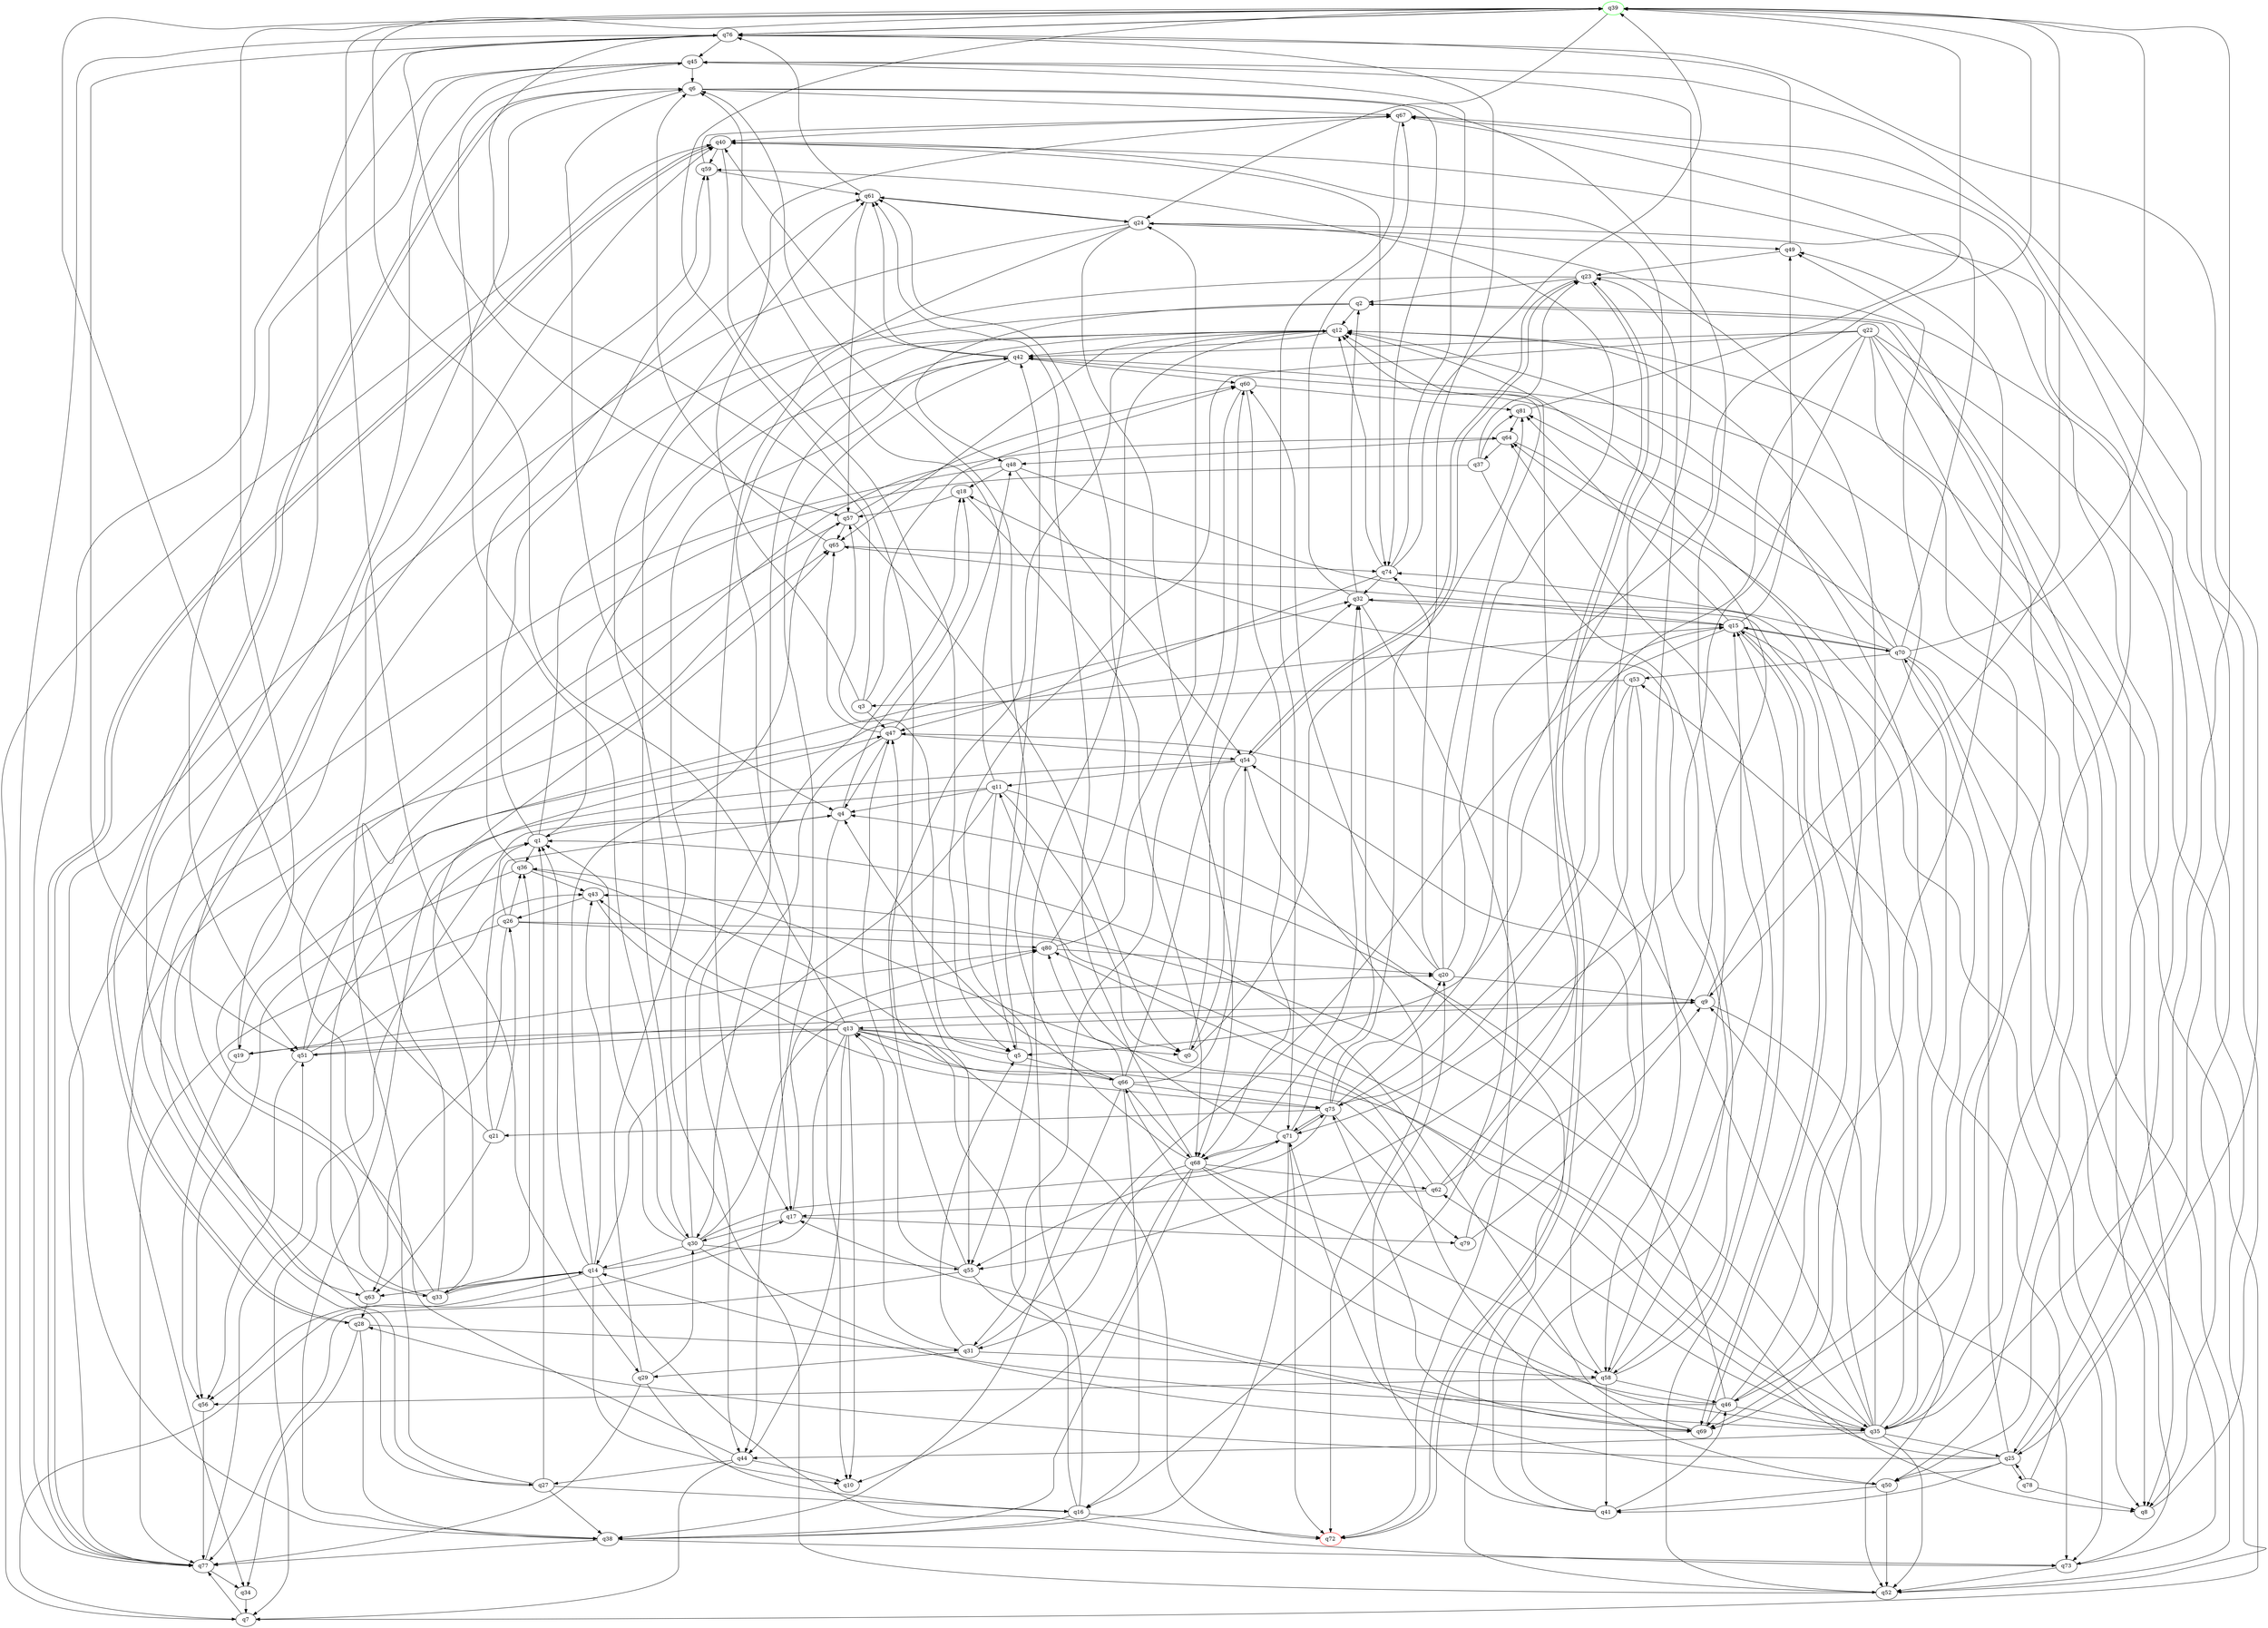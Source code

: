 digraph A{
q39 [initial=1,color=green];
q72 [final=1,color=red];
q0 -> q60;
q0 -> q81;
q1 -> q12;
q1 -> q36;
q1 -> q42;
q1 -> q59;
q2 -> q8;
q2 -> q12;
q2 -> q48;
q2 -> q63;
q3 -> q47;
q3 -> q60;
q3 -> q67;
q3 -> q76;
q4 -> q1;
q4 -> q10;
q4 -> q18;
q5 -> q42;
q5 -> q57;
q5 -> q66;
q6 -> q4;
q6 -> q28;
q6 -> q58;
q6 -> q67;
q6 -> q74;
q7 -> q40;
q7 -> q77;
q8 -> q67;
q9 -> q13;
q9 -> q49;
q9 -> q73;
q11 -> q0;
q11 -> q4;
q11 -> q5;
q11 -> q6;
q11 -> q7;
q11 -> q14;
q11 -> q52;
q12 -> q7;
q12 -> q17;
q12 -> q42;
q12 -> q44;
q12 -> q65;
q13 -> q0;
q13 -> q5;
q13 -> q7;
q13 -> q10;
q13 -> q19;
q13 -> q35;
q13 -> q39;
q13 -> q43;
q13 -> q44;
q13 -> q50;
q13 -> q51;
q14 -> q1;
q14 -> q10;
q14 -> q17;
q14 -> q33;
q14 -> q43;
q14 -> q56;
q14 -> q57;
q14 -> q63;
q14 -> q73;
q15 -> q5;
q15 -> q49;
q15 -> q65;
q15 -> q69;
q15 -> q70;
q15 -> q73;
q15 -> q81;
q16 -> q12;
q16 -> q38;
q16 -> q47;
q16 -> q72;
q17 -> q30;
q17 -> q79;
q17 -> q80;
q18 -> q57;
q18 -> q68;
q19 -> q56;
q19 -> q65;
q19 -> q80;
q20 -> q9;
q20 -> q12;
q20 -> q59;
q20 -> q60;
q20 -> q74;
q21 -> q1;
q21 -> q26;
q21 -> q39;
q21 -> q63;
q22 -> q8;
q22 -> q42;
q22 -> q50;
q22 -> q52;
q22 -> q55;
q22 -> q69;
q22 -> q71;
q22 -> q75;
q23 -> q2;
q23 -> q8;
q23 -> q17;
q23 -> q54;
q23 -> q72;
q24 -> q30;
q24 -> q38;
q24 -> q49;
q24 -> q52;
q24 -> q61;
q24 -> q68;
q25 -> q28;
q25 -> q41;
q25 -> q45;
q25 -> q50;
q25 -> q70;
q25 -> q78;
q25 -> q80;
q26 -> q4;
q26 -> q8;
q26 -> q36;
q26 -> q63;
q26 -> q77;
q26 -> q80;
q27 -> q1;
q27 -> q6;
q27 -> q16;
q27 -> q38;
q27 -> q40;
q28 -> q6;
q28 -> q31;
q28 -> q34;
q28 -> q38;
q29 -> q16;
q29 -> q30;
q29 -> q42;
q29 -> q77;
q30 -> q1;
q30 -> q14;
q30 -> q18;
q30 -> q20;
q30 -> q45;
q30 -> q55;
q30 -> q69;
q30 -> q71;
q31 -> q5;
q31 -> q13;
q31 -> q15;
q31 -> q29;
q31 -> q58;
q32 -> q2;
q32 -> q15;
q32 -> q67;
q32 -> q72;
q33 -> q14;
q33 -> q36;
q33 -> q57;
q33 -> q59;
q33 -> q64;
q33 -> q65;
q34 -> q7;
q35 -> q2;
q35 -> q9;
q35 -> q12;
q35 -> q17;
q35 -> q25;
q35 -> q32;
q35 -> q39;
q35 -> q40;
q35 -> q43;
q35 -> q44;
q35 -> q47;
q35 -> q52;
q35 -> q62;
q36 -> q43;
q36 -> q56;
q36 -> q61;
q36 -> q72;
q37 -> q23;
q37 -> q34;
q37 -> q58;
q37 -> q81;
q38 -> q47;
q38 -> q73;
q38 -> q77;
q39 -> q9;
q39 -> q24;
q39 -> q29;
q39 -> q55;
q39 -> q76;
q40 -> q5;
q40 -> q59;
q40 -> q74;
q40 -> q77;
q41 -> q15;
q41 -> q20;
q41 -> q40;
q41 -> q46;
q42 -> q40;
q42 -> q44;
q42 -> q60;
q42 -> q61;
q43 -> q26;
q43 -> q75;
q44 -> q7;
q44 -> q10;
q44 -> q27;
q44 -> q39;
q45 -> q6;
q45 -> q16;
q45 -> q27;
q45 -> q51;
q45 -> q77;
q46 -> q4;
q46 -> q12;
q46 -> q14;
q46 -> q35;
q46 -> q49;
q46 -> q66;
q46 -> q69;
q47 -> q4;
q47 -> q30;
q47 -> q48;
q47 -> q54;
q47 -> q65;
q48 -> q18;
q48 -> q54;
q48 -> q69;
q48 -> q77;
q49 -> q23;
q49 -> q76;
q50 -> q41;
q50 -> q52;
q50 -> q67;
q50 -> q71;
q51 -> q1;
q51 -> q9;
q51 -> q15;
q51 -> q43;
q51 -> q56;
q52 -> q15;
q52 -> q42;
q52 -> q61;
q53 -> q3;
q53 -> q55;
q53 -> q58;
q53 -> q75;
q54 -> q0;
q54 -> q11;
q54 -> q19;
q54 -> q23;
q54 -> q72;
q55 -> q12;
q55 -> q47;
q55 -> q69;
q55 -> q77;
q56 -> q77;
q57 -> q0;
q57 -> q60;
q57 -> q65;
q58 -> q18;
q58 -> q41;
q58 -> q46;
q58 -> q54;
q58 -> q56;
q58 -> q64;
q59 -> q61;
q59 -> q67;
q60 -> q31;
q60 -> q68;
q60 -> q81;
q61 -> q24;
q61 -> q57;
q61 -> q76;
q62 -> q12;
q62 -> q17;
q62 -> q23;
q62 -> q36;
q63 -> q28;
q63 -> q32;
q64 -> q35;
q64 -> q37;
q64 -> q48;
q65 -> q6;
q65 -> q74;
q66 -> q4;
q66 -> q13;
q66 -> q16;
q66 -> q32;
q66 -> q38;
q66 -> q54;
q66 -> q68;
q66 -> q75;
q66 -> q80;
q67 -> q25;
q67 -> q40;
q67 -> q71;
q68 -> q6;
q68 -> q10;
q68 -> q31;
q68 -> q32;
q68 -> q35;
q68 -> q38;
q68 -> q58;
q68 -> q61;
q68 -> q62;
q69 -> q1;
q69 -> q15;
q69 -> q75;
q70 -> q8;
q70 -> q12;
q70 -> q15;
q70 -> q24;
q70 -> q39;
q70 -> q42;
q70 -> q46;
q70 -> q53;
q70 -> q73;
q70 -> q74;
q71 -> q11;
q71 -> q32;
q71 -> q38;
q71 -> q68;
q71 -> q72;
q71 -> q75;
q72 -> q23;
q73 -> q52;
q73 -> q81;
q74 -> q12;
q74 -> q32;
q74 -> q39;
q74 -> q45;
q74 -> q47;
q75 -> q20;
q75 -> q21;
q75 -> q39;
q75 -> q55;
q75 -> q71;
q75 -> q76;
q75 -> q79;
q76 -> q25;
q76 -> q33;
q76 -> q39;
q76 -> q45;
q76 -> q51;
q76 -> q57;
q77 -> q34;
q77 -> q40;
q77 -> q51;
q77 -> q76;
q78 -> q8;
q78 -> q25;
q78 -> q53;
q79 -> q9;
q79 -> q64;
q80 -> q20;
q80 -> q24;
q80 -> q61;
q81 -> q39;
q81 -> q64;
}